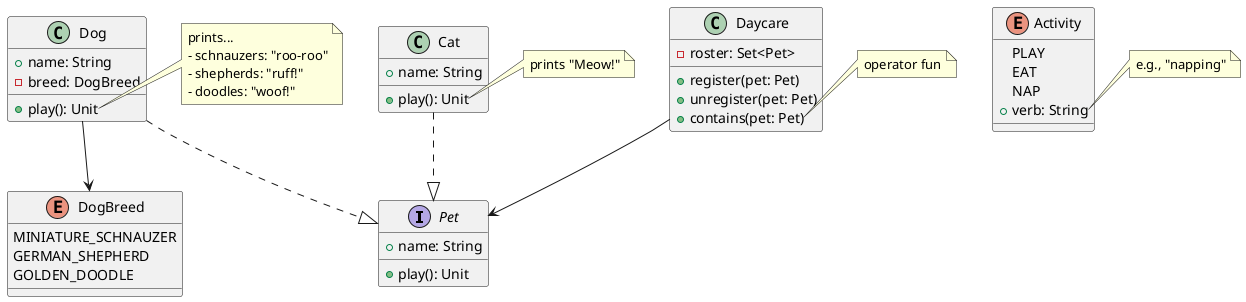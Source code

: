 @startuml
together {
    interface Pet {
      + name: String
      + play(): Unit
    }

    class Dog {
      + name: String
      - breed: DogBreed
      + play(): Unit
    }
    note right of Dog::play
      prints...
      - schnauzers: "roo-roo"
      - shepherds: "ruff!"
      - doodles: "woof!"
    end note

    enum DogBreed {
      MINIATURE_SCHNAUZER
      GERMAN_SHEPHERD
      GOLDEN_DOODLE
    }

    class Cat {
      + name: String
      + play(): Unit
    }
    note right of Cat::play
      prints "Meow!"
    end note
}

class Daycare {
  - roster: Set<Pet>
  + register(pet: Pet)
  + unregister(pet: Pet)
  + contains(pet: Pet)
}
note right of Daycare::contains
  operator fun
end note

enum Activity {
  PLAY
  EAT
  NAP
  + verb: String
}
note right of Activity::verb
  e.g., "napping"
end note

Dog ..|> Pet
Cat ..|> Pet
Dog --> DogBreed
Daycare --> Pet
@enduml
